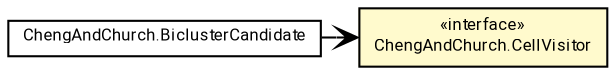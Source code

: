 #!/usr/local/bin/dot
#
# Class diagram 
# Generated by UMLGraph version R5_7_2-60-g0e99a6 (http://www.spinellis.gr/umlgraph/)
#

digraph G {
	graph [fontnames="svg"]
	edge [fontname="Roboto",fontsize=7,labelfontname="Roboto",labelfontsize=7,color="black"];
	node [fontname="Roboto",fontcolor="black",fontsize=8,shape=plaintext,margin=0,width=0,height=0];
	nodesep=0.15;
	ranksep=0.25;
	rankdir=LR;
	// de.lmu.ifi.dbs.elki.algorithm.clustering.biclustering.ChengAndChurch.CellVisitor
	c2410971 [label=<<table title="de.lmu.ifi.dbs.elki.algorithm.clustering.biclustering.ChengAndChurch.CellVisitor" border="0" cellborder="1" cellspacing="0" cellpadding="2" bgcolor="lemonChiffon" href="ChengAndChurch.CellVisitor.html" target="_parent">
		<tr><td><table border="0" cellspacing="0" cellpadding="1">
		<tr><td align="center" balign="center"> &#171;interface&#187; </td></tr>
		<tr><td align="center" balign="center"> <font face="Roboto">ChengAndChurch.CellVisitor</font> </td></tr>
		</table></td></tr>
		</table>>, URL="ChengAndChurch.CellVisitor.html"];
	// de.lmu.ifi.dbs.elki.algorithm.clustering.biclustering.ChengAndChurch.BiclusterCandidate
	c2410972 [label=<<table title="de.lmu.ifi.dbs.elki.algorithm.clustering.biclustering.ChengAndChurch.BiclusterCandidate" border="0" cellborder="1" cellspacing="0" cellpadding="2" href="ChengAndChurch.BiclusterCandidate.html" target="_parent">
		<tr><td><table border="0" cellspacing="0" cellpadding="1">
		<tr><td align="center" balign="center"> <font face="Roboto">ChengAndChurch.BiclusterCandidate</font> </td></tr>
		</table></td></tr>
		</table>>, URL="ChengAndChurch.BiclusterCandidate.html"];
	// de.lmu.ifi.dbs.elki.algorithm.clustering.biclustering.ChengAndChurch.BiclusterCandidate navassoc de.lmu.ifi.dbs.elki.algorithm.clustering.biclustering.ChengAndChurch.CellVisitor
	c2410972 -> c2410971 [arrowhead=open,weight=1];
}

